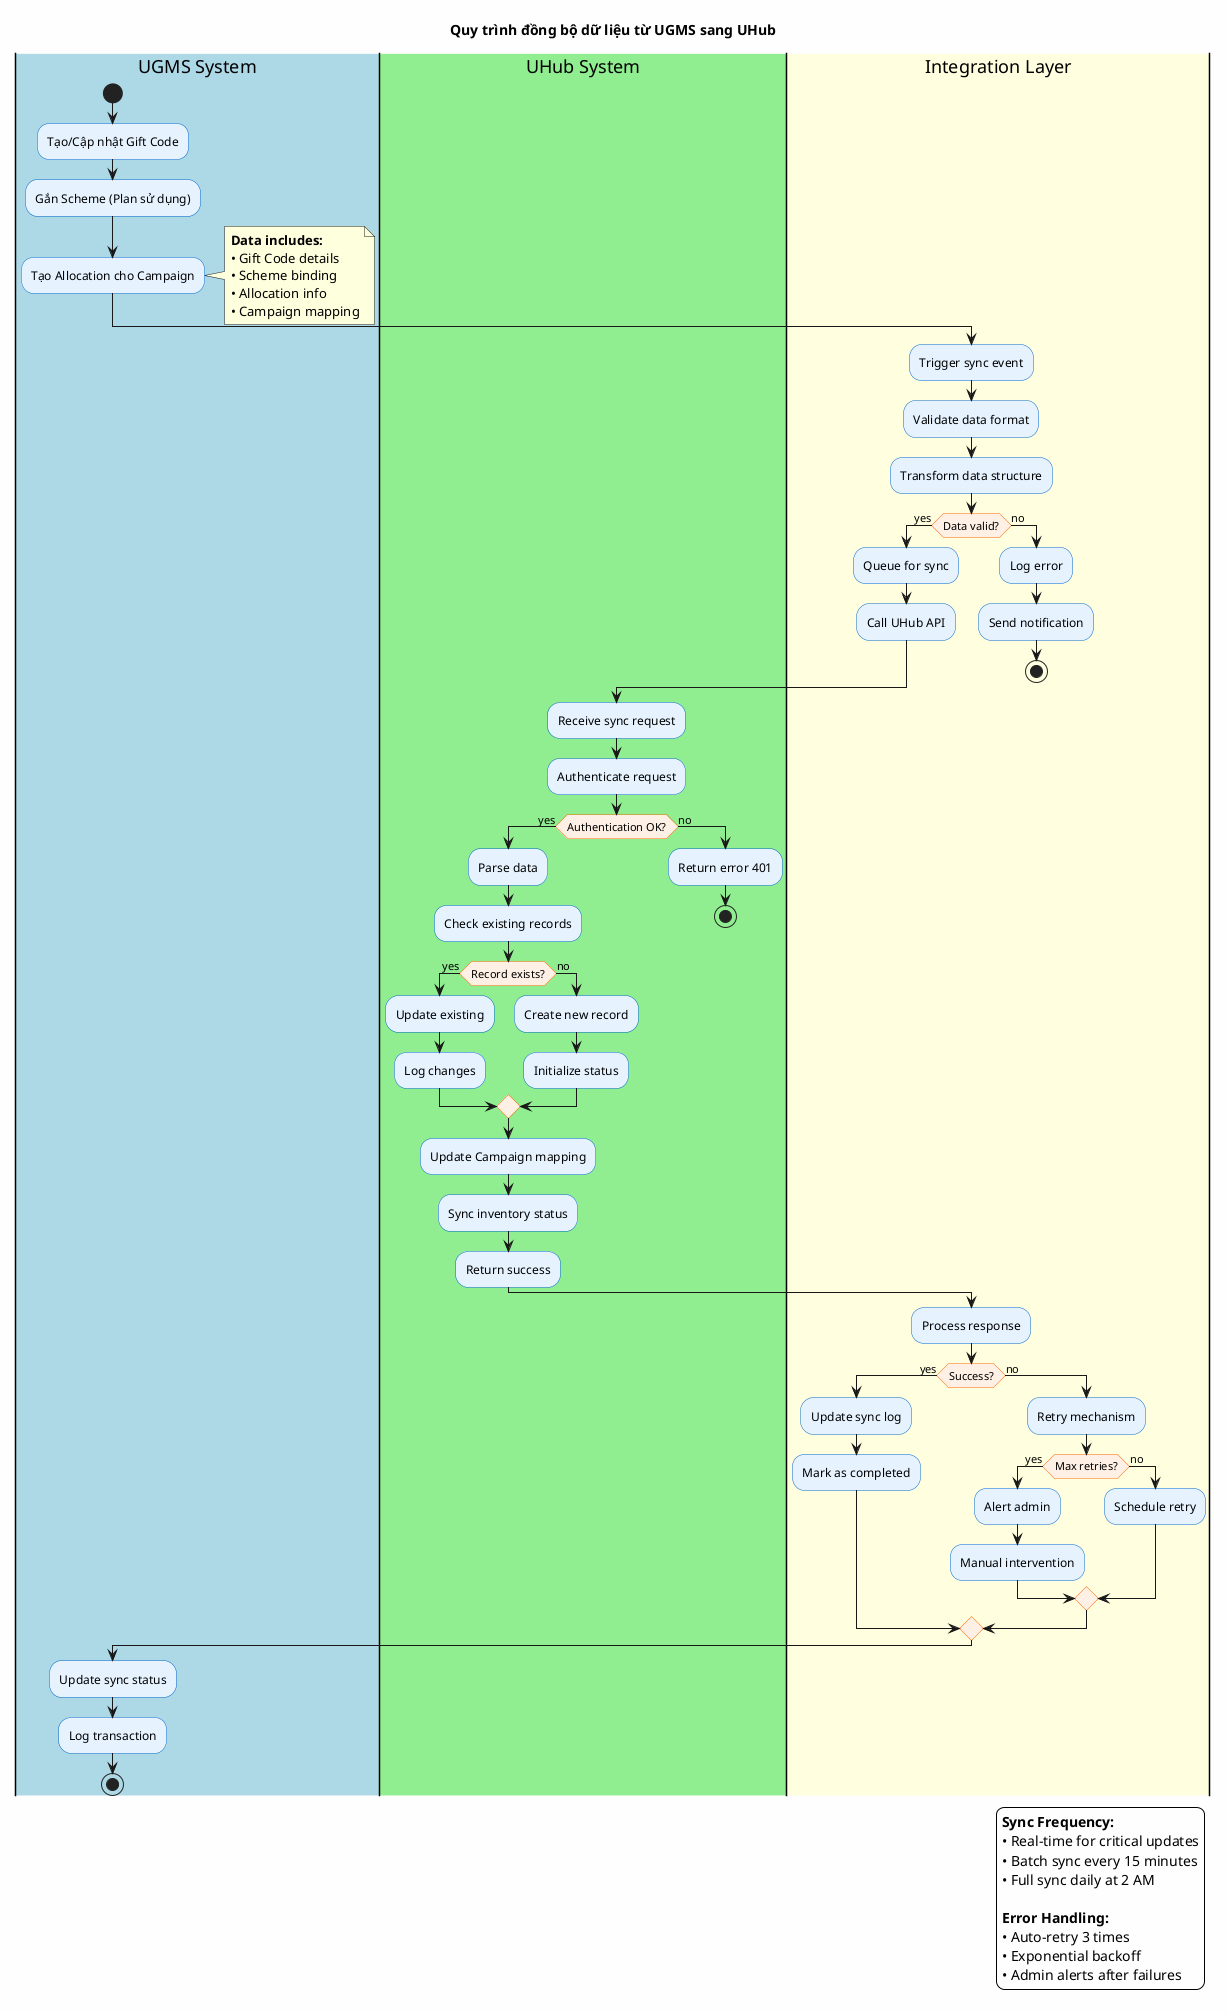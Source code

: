 @startuml Dong_bo_UGMS_UHub
title Quy trình đồng bộ dữ liệu từ UGMS sang UHub
skinparam backgroundColor #FEFEFE
skinparam activity {
  BackgroundColor #E6F3FF
  BorderColor #0066CC
  DiamondBackgroundColor #FFF0E6
  DiamondBorderColor #FF6600
}

|#LightBlue|UGMS System|
|#LightGreen|UHub System|
|#LightYellow|Integration Layer|

|UGMS System|
start
:Tạo/Cập nhật Gift Code;
:Gắn Scheme (Plan sử dụng);
:Tạo Allocation cho Campaign;
note right
  **Data includes:**
  • Gift Code details
  • Scheme binding
  • Allocation info
  • Campaign mapping
end note

|Integration Layer|
:Trigger sync event;
:Validate data format;
:Transform data structure;
if (Data valid?) then (yes)
  :Queue for sync;
  :Call UHub API;
else (no)
  :Log error;
  :Send notification;
  stop
endif

|UHub System|
:Receive sync request;
:Authenticate request;
if (Authentication OK?) then (yes)
  :Parse data;
  :Check existing records;
  if (Record exists?) then (yes)
    :Update existing;
    :Log changes;
  else (no)
    :Create new record;
    :Initialize status;
  endif
  :Update Campaign mapping;
  :Sync inventory status;
  :Return success;
else (no)
  :Return error 401;
  stop
endif

|Integration Layer|
:Process response;
if (Success?) then (yes)
  :Update sync log;
  :Mark as completed;
else (no)
  :Retry mechanism;
  if (Max retries?) then (yes)
    :Alert admin;
    :Manual intervention;
  else (no)
    :Schedule retry;
  endif
endif

|UGMS System|
:Update sync status;
:Log transaction;
stop

legend right
  **Sync Frequency:**
  • Real-time for critical updates
  • Batch sync every 15 minutes
  • Full sync daily at 2 AM
  
  **Error Handling:**
  • Auto-retry 3 times
  • Exponential backoff
  • Admin alerts after failures
endlegend

@enduml
